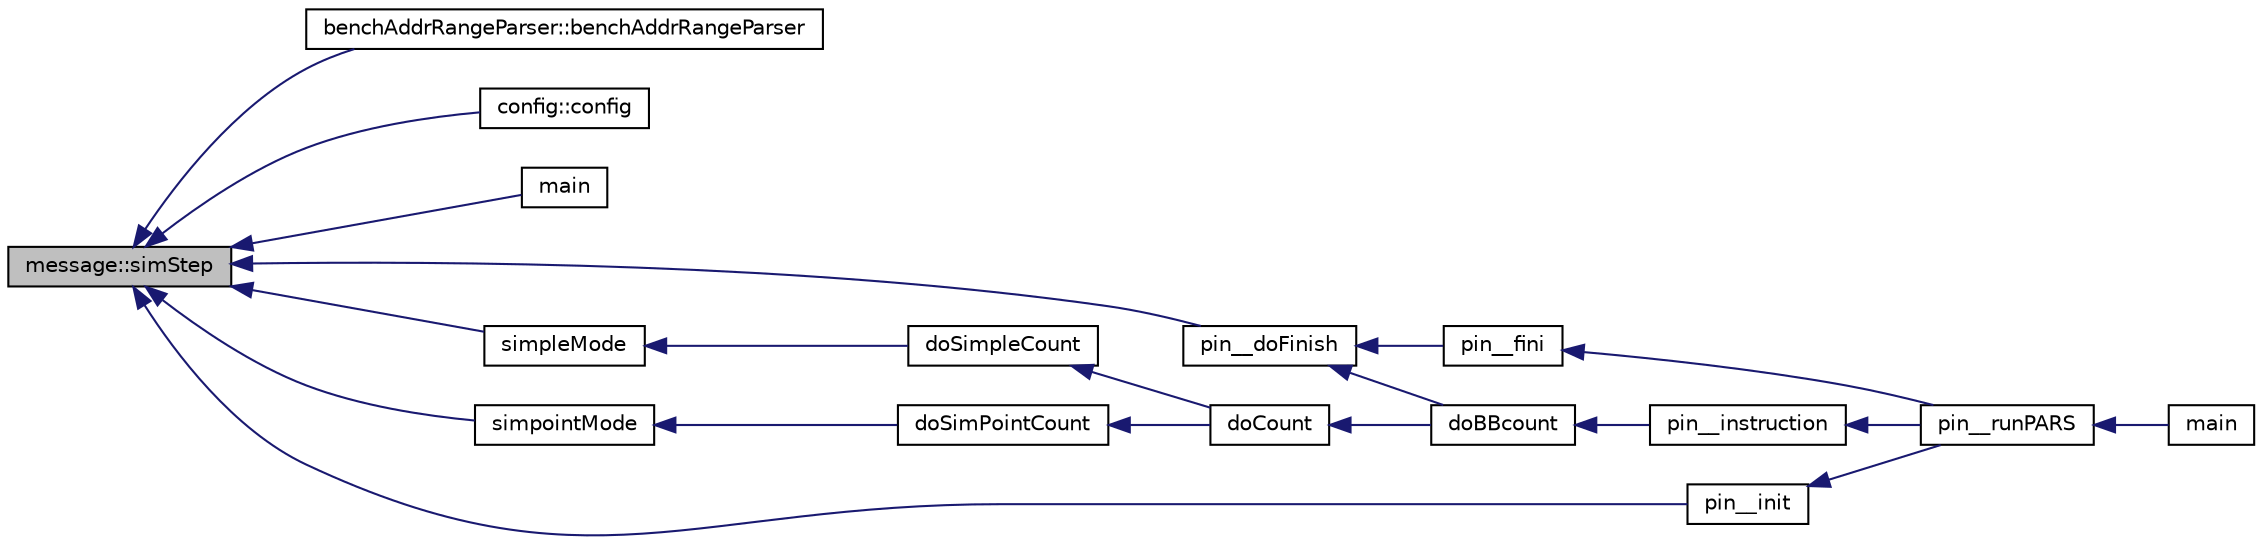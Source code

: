 digraph G
{
  edge [fontname="Helvetica",fontsize="10",labelfontname="Helvetica",labelfontsize="10"];
  node [fontname="Helvetica",fontsize="10",shape=record];
  rankdir=LR;
  Node1 [label="message::simStep",height=0.2,width=0.4,color="black", fillcolor="grey75", style="filled" fontcolor="black"];
  Node1 -> Node2 [dir=back,color="midnightblue",fontsize="10",style="solid",fontname="Helvetica"];
  Node2 [label="benchAddrRangeParser::benchAddrRangeParser",height=0.2,width=0.4,color="black", fillcolor="white", style="filled",URL="$classbenchAddrRangeParser.html#a4cc2284abe8e2052affa59bca696cd96"];
  Node1 -> Node3 [dir=back,color="midnightblue",fontsize="10",style="solid",fontname="Helvetica"];
  Node3 [label="config::config",height=0.2,width=0.4,color="black", fillcolor="white", style="filled",URL="$classconfig.html#a2927ae142b867cba0bfcf3bd9b39760f"];
  Node1 -> Node4 [dir=back,color="midnightblue",fontsize="10",style="solid",fontname="Helvetica"];
  Node4 [label="main",height=0.2,width=0.4,color="black", fillcolor="white", style="filled",URL="$binaryTranslator_2frontend_2parser_8cpp.html#a0ddf1224851353fc92bfbff6f499fa97"];
  Node1 -> Node5 [dir=back,color="midnightblue",fontsize="10",style="solid",fontname="Helvetica"];
  Node5 [label="pin__doFinish",height=0.2,width=0.4,color="black", fillcolor="white", style="filled",URL="$pars_8cpp.html#a6f5943fb0a6ecd3d79a70a0ccfb72a91"];
  Node5 -> Node6 [dir=back,color="midnightblue",fontsize="10",style="solid",fontname="Helvetica"];
  Node6 [label="doBBcount",height=0.2,width=0.4,color="black", fillcolor="white", style="filled",URL="$pars_8cpp.html#a7c6b63b21bc5971968616e3f621da22f"];
  Node6 -> Node7 [dir=back,color="midnightblue",fontsize="10",style="solid",fontname="Helvetica"];
  Node7 [label="pin__instruction",height=0.2,width=0.4,color="black", fillcolor="white", style="filled",URL="$pars_8h.html#ab0a8272b1f7008f664454551f542fd63"];
  Node7 -> Node8 [dir=back,color="midnightblue",fontsize="10",style="solid",fontname="Helvetica"];
  Node8 [label="pin__runPARS",height=0.2,width=0.4,color="black", fillcolor="white", style="filled",URL="$pars_8h.html#ace0fa7dabd943b7f226518d8f2eceef8"];
  Node8 -> Node9 [dir=back,color="midnightblue",fontsize="10",style="solid",fontname="Helvetica"];
  Node9 [label="main",height=0.2,width=0.4,color="black", fillcolor="white", style="filled",URL="$main__pars_8cpp.html#a0ddf1224851353fc92bfbff6f499fa97"];
  Node5 -> Node10 [dir=back,color="midnightblue",fontsize="10",style="solid",fontname="Helvetica"];
  Node10 [label="pin__fini",height=0.2,width=0.4,color="black", fillcolor="white", style="filled",URL="$pars_8h.html#a2975f88798b289232059994fbfb05926"];
  Node10 -> Node8 [dir=back,color="midnightblue",fontsize="10",style="solid",fontname="Helvetica"];
  Node1 -> Node11 [dir=back,color="midnightblue",fontsize="10",style="solid",fontname="Helvetica"];
  Node11 [label="pin__init",height=0.2,width=0.4,color="black", fillcolor="white", style="filled",URL="$pars_8h.html#a8bb213f2097111821bc9c5bd823a888b"];
  Node11 -> Node8 [dir=back,color="midnightblue",fontsize="10",style="solid",fontname="Helvetica"];
  Node1 -> Node12 [dir=back,color="midnightblue",fontsize="10",style="solid",fontname="Helvetica"];
  Node12 [label="simpleMode",height=0.2,width=0.4,color="black", fillcolor="white", style="filled",URL="$simpointTracker_8cpp.html#a0f1447e036d239a8381799295e0595a5"];
  Node12 -> Node13 [dir=back,color="midnightblue",fontsize="10",style="solid",fontname="Helvetica"];
  Node13 [label="doSimpleCount",height=0.2,width=0.4,color="black", fillcolor="white", style="filled",URL="$simpointTracker_8cpp.html#a4df4e6dd7b2860885ce9dcd019354445"];
  Node13 -> Node14 [dir=back,color="midnightblue",fontsize="10",style="solid",fontname="Helvetica"];
  Node14 [label="doCount",height=0.2,width=0.4,color="black", fillcolor="white", style="filled",URL="$simpointTracker_8h.html#aee9f54a144a5def2cce4938946aea89f"];
  Node14 -> Node6 [dir=back,color="midnightblue",fontsize="10",style="solid",fontname="Helvetica"];
  Node1 -> Node15 [dir=back,color="midnightblue",fontsize="10",style="solid",fontname="Helvetica"];
  Node15 [label="simpointMode",height=0.2,width=0.4,color="black", fillcolor="white", style="filled",URL="$simpointTracker_8cpp.html#a171b8a00a502b076c5993da828bda4fd"];
  Node15 -> Node16 [dir=back,color="midnightblue",fontsize="10",style="solid",fontname="Helvetica"];
  Node16 [label="doSimPointCount",height=0.2,width=0.4,color="black", fillcolor="white", style="filled",URL="$simpointTracker_8cpp.html#acfc49b217c1b171ed20a6b6629ffd0f3"];
  Node16 -> Node14 [dir=back,color="midnightblue",fontsize="10",style="solid",fontname="Helvetica"];
}

